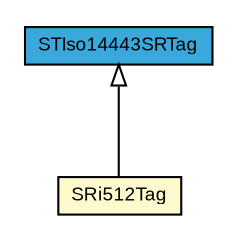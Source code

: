 #!/usr/local/bin/dot
#
# Class diagram 
# Generated by UMLGraph version R5_7_2-3-gee82a7 (http://www.umlgraph.org/)
#

digraph G {
	edge [fontname="arial",fontsize=10,labelfontname="arial",labelfontsize=10];
	node [fontname="arial",fontsize=10,shape=plaintext];
	nodesep=0.25;
	ranksep=0.5;
	// com.st.st25sdk.iso14443sr.STIso14443SRTag
	c17245 [label=<<table title="com.st.st25sdk.iso14443sr.STIso14443SRTag" border="0" cellborder="1" cellspacing="0" cellpadding="2" port="p" bgcolor="#39a9dc" href="./STIso14443SRTag.html">
		<tr><td><table border="0" cellspacing="0" cellpadding="1">
<tr><td align="center" balign="center"> STIso14443SRTag </td></tr>
		</table></td></tr>
		</table>>, URL="./STIso14443SRTag.html", fontname="arial", fontcolor="black", fontsize=9.0];
	// com.st.st25sdk.iso14443sr.SRi512Tag
	c17252 [label=<<table title="com.st.st25sdk.iso14443sr.SRi512Tag" border="0" cellborder="1" cellspacing="0" cellpadding="2" port="p" bgcolor="lemonChiffon" href="./SRi512Tag.html">
		<tr><td><table border="0" cellspacing="0" cellpadding="1">
<tr><td align="center" balign="center"> SRi512Tag </td></tr>
		</table></td></tr>
		</table>>, URL="./SRi512Tag.html", fontname="arial", fontcolor="black", fontsize=9.0];
	//com.st.st25sdk.iso14443sr.SRi512Tag extends com.st.st25sdk.iso14443sr.STIso14443SRTag
	c17245:p -> c17252:p [dir=back,arrowtail=empty];
}


